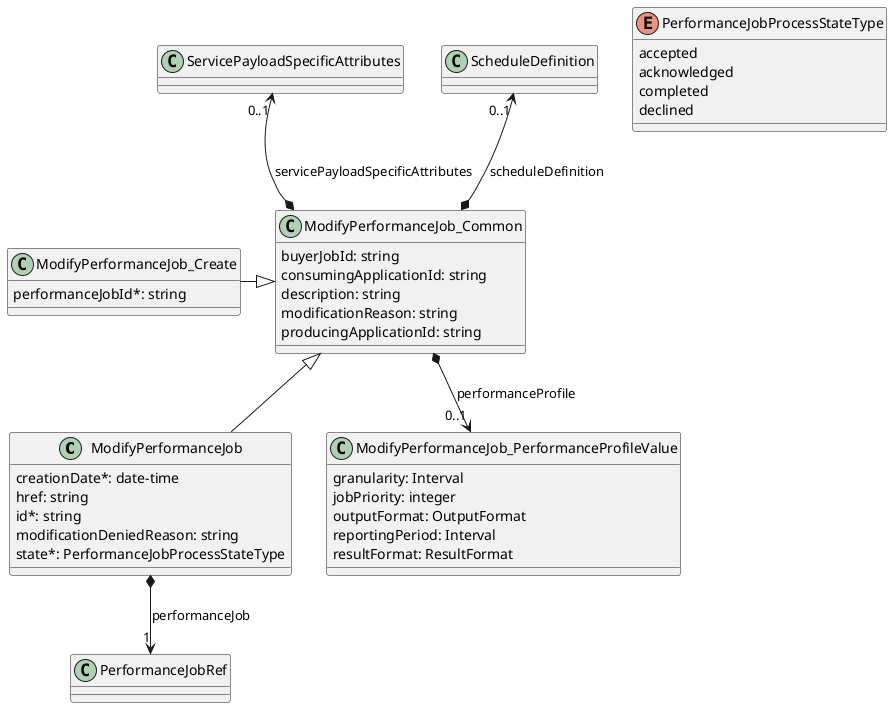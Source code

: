 @startuml modifyPerformanceJobModel

class ModifyPerformanceJob {

    creationDate*: date-time
    href: string
    id*: string
    modificationDeniedReason: string
    state*: PerformanceJobProcessStateType
}
ModifyPerformanceJob_Common <|-- ModifyPerformanceJob

class ModifyPerformanceJob_Common {

    buyerJobId: string
    consumingApplicationId: string
    description: string
    modificationReason: string
    producingApplicationId: string
}

ModifyPerformanceJob_Common *-->"0..1" ModifyPerformanceJob_PerformanceProfileValue : performanceProfile
ModifyPerformanceJob_Common *-u->"0..1" ScheduleDefinition : scheduleDefinition
ModifyPerformanceJob_Common *-u->"0..1" ServicePayloadSpecificAttributes : servicePayloadSpecificAttributes

ModifyPerformanceJob *-d->"1" PerformanceJobRef : performanceJob

class ModifyPerformanceJob_Create {
    performanceJobId*: string

}
ModifyPerformanceJob_Common <|-l- ModifyPerformanceJob_Create

class ModifyPerformanceJob_PerformanceProfileValue {

    granularity: Interval
    jobPriority: integer
    outputFormat: OutputFormat
    reportingPeriod: Interval
    resultFormat: ResultFormat
}

enum PerformanceJobProcessStateType {

    accepted
    acknowledged
    completed
    declined
}

@enduml